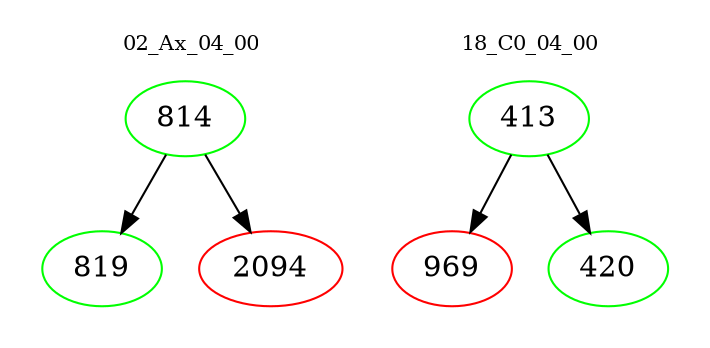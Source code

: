 digraph{
subgraph cluster_0 {
color = white
label = "02_Ax_04_00";
fontsize=10;
T0_814 [label="814", color="green"]
T0_814 -> T0_819 [color="black"]
T0_819 [label="819", color="green"]
T0_814 -> T0_2094 [color="black"]
T0_2094 [label="2094", color="red"]
}
subgraph cluster_1 {
color = white
label = "18_C0_04_00";
fontsize=10;
T1_413 [label="413", color="green"]
T1_413 -> T1_969 [color="black"]
T1_969 [label="969", color="red"]
T1_413 -> T1_420 [color="black"]
T1_420 [label="420", color="green"]
}
}
